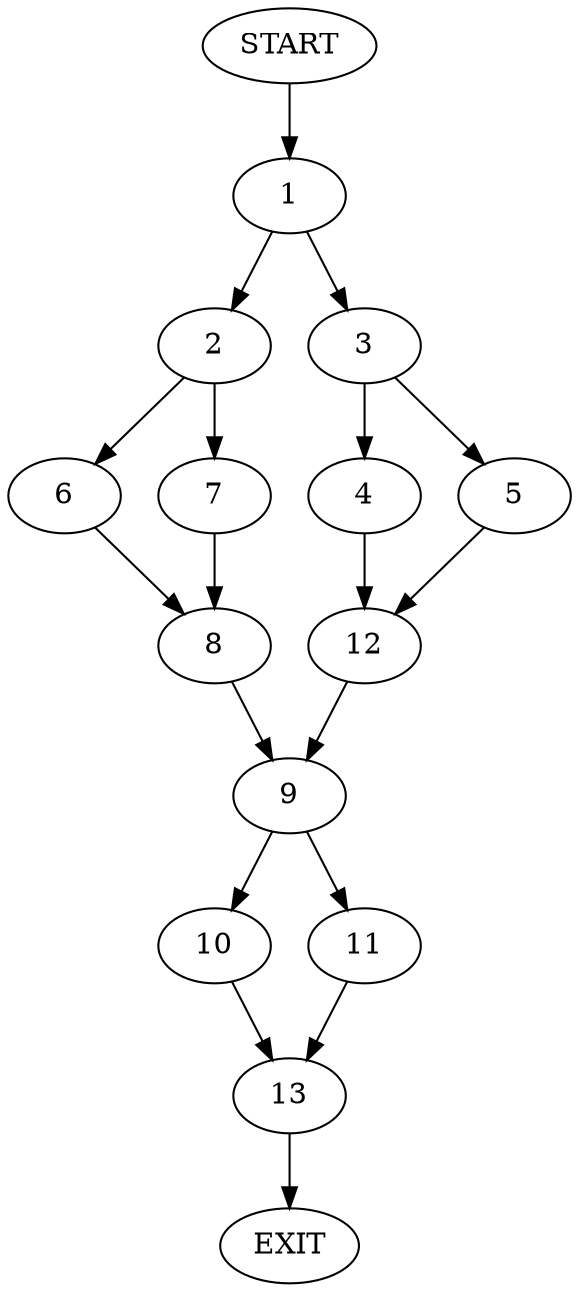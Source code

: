 digraph {
0 [label="START"]
14 [label="EXIT"]
0 -> 1
1 -> 2
1 -> 3
3 -> 4
3 -> 5
2 -> 6
2 -> 7
6 -> 8
7 -> 8
8 -> 9
9 -> 10
9 -> 11
5 -> 12
4 -> 12
12 -> 9
11 -> 13
10 -> 13
13 -> 14
}
